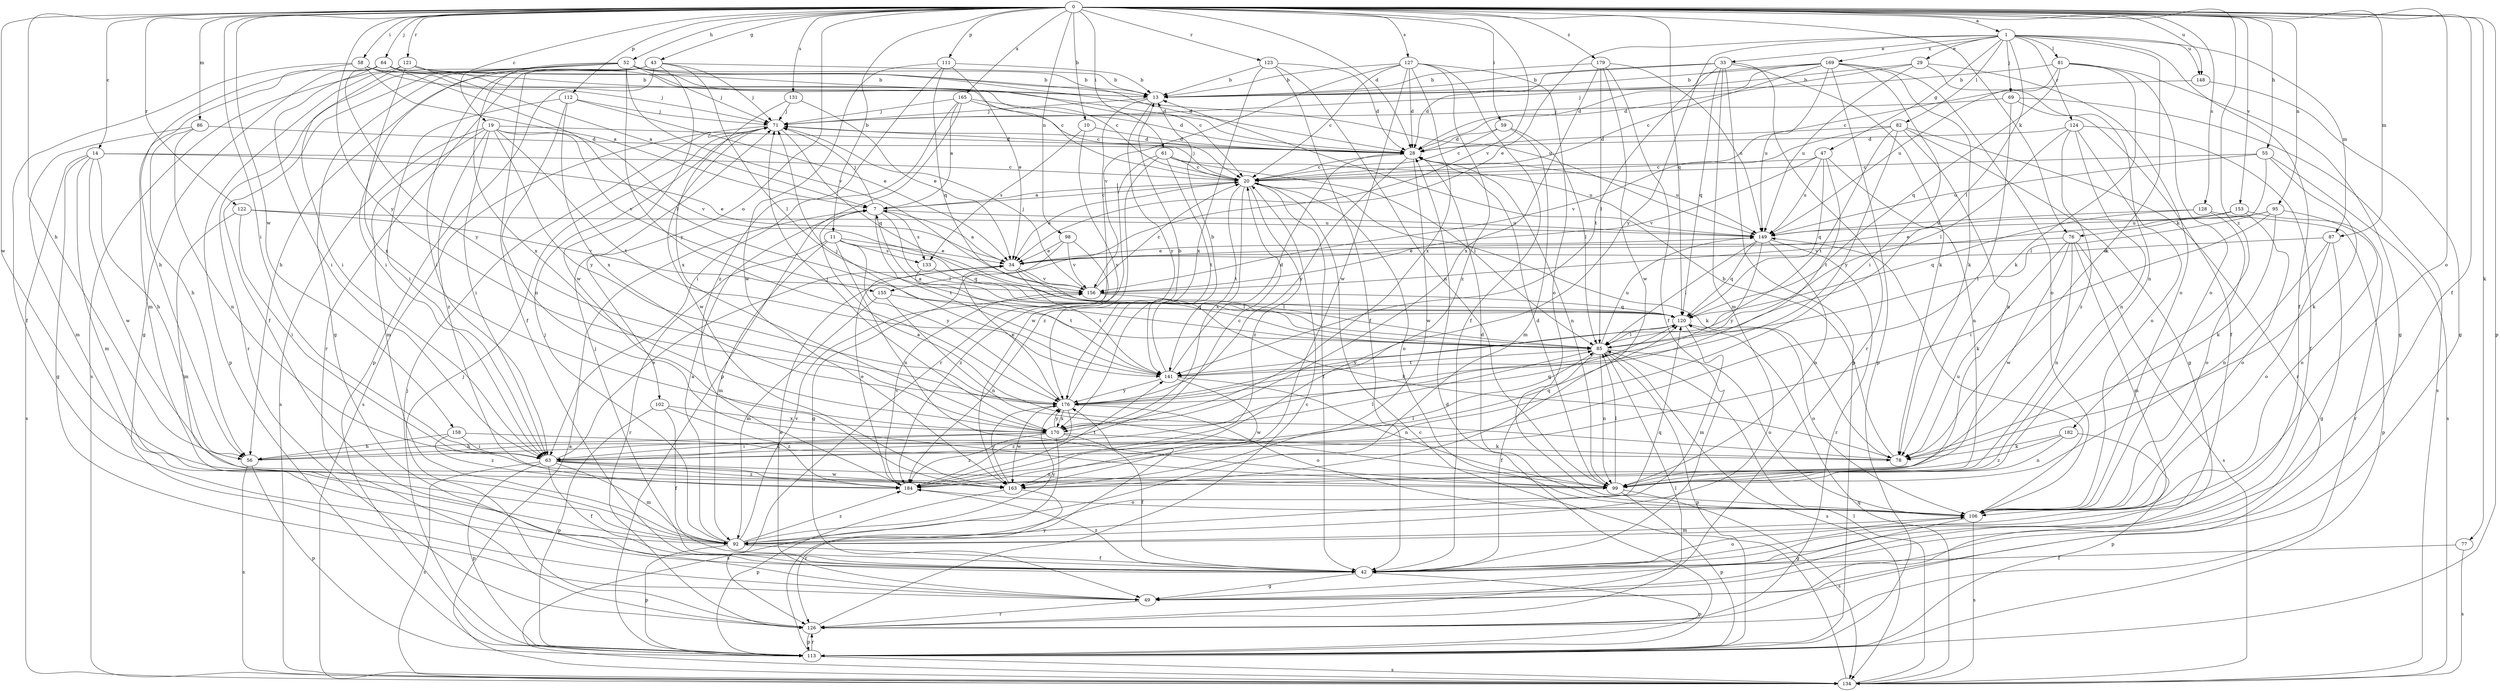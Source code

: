strict digraph  {
0;
1;
7;
10;
11;
13;
14;
19;
20;
28;
29;
33;
34;
42;
43;
47;
49;
52;
55;
56;
58;
59;
61;
63;
64;
69;
71;
76;
77;
78;
81;
82;
85;
86;
87;
92;
95;
98;
99;
102;
106;
111;
112;
113;
120;
121;
122;
123;
124;
126;
127;
128;
131;
133;
134;
141;
148;
149;
153;
155;
156;
158;
163;
165;
169;
170;
176;
179;
182;
184;
0 -> 1  [label=a];
0 -> 10  [label=b];
0 -> 11  [label=b];
0 -> 14  [label=c];
0 -> 19  [label=c];
0 -> 28  [label=d];
0 -> 42  [label=f];
0 -> 43  [label=g];
0 -> 52  [label=h];
0 -> 55  [label=h];
0 -> 56  [label=h];
0 -> 58  [label=i];
0 -> 59  [label=i];
0 -> 61  [label=i];
0 -> 63  [label=i];
0 -> 64  [label=j];
0 -> 76  [label=k];
0 -> 77  [label=k];
0 -> 86  [label=m];
0 -> 87  [label=m];
0 -> 95  [label=n];
0 -> 98  [label=n];
0 -> 102  [label=o];
0 -> 106  [label=o];
0 -> 111  [label=p];
0 -> 112  [label=p];
0 -> 113  [label=p];
0 -> 120  [label=q];
0 -> 121  [label=r];
0 -> 122  [label=r];
0 -> 123  [label=r];
0 -> 127  [label=s];
0 -> 128  [label=s];
0 -> 131  [label=s];
0 -> 148  [label=u];
0 -> 153  [label=v];
0 -> 155  [label=v];
0 -> 158  [label=w];
0 -> 163  [label=w];
0 -> 165  [label=x];
0 -> 176  [label=y];
0 -> 179  [label=z];
0 -> 182  [label=z];
1 -> 29  [label=e];
1 -> 33  [label=e];
1 -> 34  [label=e];
1 -> 42  [label=f];
1 -> 47  [label=g];
1 -> 69  [label=j];
1 -> 78  [label=k];
1 -> 81  [label=l];
1 -> 82  [label=l];
1 -> 85  [label=l];
1 -> 87  [label=m];
1 -> 124  [label=r];
1 -> 148  [label=u];
1 -> 169  [label=x];
1 -> 176  [label=y];
7 -> 20  [label=c];
7 -> 71  [label=j];
7 -> 85  [label=l];
7 -> 133  [label=s];
7 -> 141  [label=t];
7 -> 149  [label=u];
10 -> 28  [label=d];
10 -> 133  [label=s];
10 -> 176  [label=y];
11 -> 34  [label=e];
11 -> 92  [label=m];
11 -> 99  [label=n];
11 -> 120  [label=q];
11 -> 126  [label=r];
11 -> 133  [label=s];
11 -> 176  [label=y];
13 -> 71  [label=j];
13 -> 126  [label=r];
13 -> 176  [label=y];
14 -> 20  [label=c];
14 -> 34  [label=e];
14 -> 49  [label=g];
14 -> 56  [label=h];
14 -> 92  [label=m];
14 -> 134  [label=s];
14 -> 163  [label=w];
19 -> 28  [label=d];
19 -> 63  [label=i];
19 -> 92  [label=m];
19 -> 134  [label=s];
19 -> 141  [label=t];
19 -> 155  [label=v];
19 -> 156  [label=v];
19 -> 176  [label=y];
19 -> 184  [label=z];
20 -> 7  [label=a];
20 -> 34  [label=e];
20 -> 42  [label=f];
20 -> 71  [label=j];
20 -> 78  [label=k];
20 -> 106  [label=o];
20 -> 141  [label=t];
20 -> 170  [label=x];
20 -> 184  [label=z];
28 -> 20  [label=c];
28 -> 99  [label=n];
28 -> 149  [label=u];
28 -> 163  [label=w];
28 -> 176  [label=y];
29 -> 13  [label=b];
29 -> 28  [label=d];
29 -> 99  [label=n];
29 -> 106  [label=o];
29 -> 149  [label=u];
33 -> 13  [label=b];
33 -> 28  [label=d];
33 -> 78  [label=k];
33 -> 92  [label=m];
33 -> 113  [label=p];
33 -> 120  [label=q];
33 -> 126  [label=r];
33 -> 141  [label=t];
34 -> 7  [label=a];
34 -> 85  [label=l];
34 -> 141  [label=t];
34 -> 156  [label=v];
42 -> 49  [label=g];
42 -> 71  [label=j];
42 -> 106  [label=o];
42 -> 113  [label=p];
42 -> 184  [label=z];
43 -> 13  [label=b];
43 -> 42  [label=f];
43 -> 56  [label=h];
43 -> 63  [label=i];
43 -> 71  [label=j];
43 -> 85  [label=l];
43 -> 113  [label=p];
43 -> 126  [label=r];
43 -> 163  [label=w];
47 -> 20  [label=c];
47 -> 99  [label=n];
47 -> 120  [label=q];
47 -> 141  [label=t];
47 -> 149  [label=u];
47 -> 156  [label=v];
49 -> 34  [label=e];
49 -> 126  [label=r];
52 -> 13  [label=b];
52 -> 20  [label=c];
52 -> 28  [label=d];
52 -> 42  [label=f];
52 -> 49  [label=g];
52 -> 63  [label=i];
52 -> 71  [label=j];
52 -> 113  [label=p];
52 -> 126  [label=r];
52 -> 149  [label=u];
52 -> 156  [label=v];
52 -> 170  [label=x];
52 -> 176  [label=y];
55 -> 20  [label=c];
55 -> 78  [label=k];
55 -> 85  [label=l];
55 -> 134  [label=s];
55 -> 149  [label=u];
56 -> 20  [label=c];
56 -> 113  [label=p];
56 -> 120  [label=q];
56 -> 134  [label=s];
58 -> 7  [label=a];
58 -> 13  [label=b];
58 -> 20  [label=c];
58 -> 42  [label=f];
58 -> 56  [label=h];
58 -> 71  [label=j];
59 -> 20  [label=c];
59 -> 28  [label=d];
59 -> 85  [label=l];
59 -> 92  [label=m];
61 -> 20  [label=c];
61 -> 85  [label=l];
61 -> 141  [label=t];
61 -> 149  [label=u];
61 -> 163  [label=w];
61 -> 184  [label=z];
63 -> 34  [label=e];
63 -> 42  [label=f];
63 -> 85  [label=l];
63 -> 92  [label=m];
63 -> 99  [label=n];
63 -> 113  [label=p];
63 -> 134  [label=s];
63 -> 163  [label=w];
63 -> 184  [label=z];
64 -> 13  [label=b];
64 -> 20  [label=c];
64 -> 49  [label=g];
64 -> 63  [label=i];
64 -> 85  [label=l];
64 -> 92  [label=m];
64 -> 176  [label=y];
69 -> 42  [label=f];
69 -> 63  [label=i];
69 -> 71  [label=j];
69 -> 134  [label=s];
71 -> 28  [label=d];
71 -> 120  [label=q];
71 -> 134  [label=s];
71 -> 163  [label=w];
76 -> 34  [label=e];
76 -> 78  [label=k];
76 -> 92  [label=m];
76 -> 99  [label=n];
76 -> 134  [label=s];
76 -> 163  [label=w];
77 -> 42  [label=f];
77 -> 134  [label=s];
78 -> 7  [label=a];
78 -> 13  [label=b];
81 -> 13  [label=b];
81 -> 49  [label=g];
81 -> 78  [label=k];
81 -> 106  [label=o];
81 -> 120  [label=q];
81 -> 149  [label=u];
82 -> 28  [label=d];
82 -> 49  [label=g];
82 -> 99  [label=n];
82 -> 126  [label=r];
82 -> 141  [label=t];
82 -> 156  [label=v];
82 -> 176  [label=y];
85 -> 7  [label=a];
85 -> 42  [label=f];
85 -> 99  [label=n];
85 -> 106  [label=o];
85 -> 113  [label=p];
85 -> 134  [label=s];
85 -> 141  [label=t];
85 -> 149  [label=u];
86 -> 28  [label=d];
86 -> 56  [label=h];
86 -> 92  [label=m];
86 -> 99  [label=n];
87 -> 34  [label=e];
87 -> 49  [label=g];
87 -> 99  [label=n];
87 -> 106  [label=o];
92 -> 7  [label=a];
92 -> 42  [label=f];
92 -> 71  [label=j];
92 -> 113  [label=p];
92 -> 120  [label=q];
92 -> 156  [label=v];
92 -> 176  [label=y];
92 -> 184  [label=z];
95 -> 63  [label=i];
95 -> 78  [label=k];
95 -> 106  [label=o];
95 -> 149  [label=u];
95 -> 156  [label=v];
98 -> 34  [label=e];
98 -> 49  [label=g];
98 -> 156  [label=v];
98 -> 184  [label=z];
99 -> 28  [label=d];
99 -> 85  [label=l];
99 -> 113  [label=p];
99 -> 134  [label=s];
102 -> 42  [label=f];
102 -> 113  [label=p];
102 -> 170  [label=x];
102 -> 184  [label=z];
106 -> 28  [label=d];
106 -> 49  [label=g];
106 -> 92  [label=m];
106 -> 134  [label=s];
106 -> 149  [label=u];
111 -> 13  [label=b];
111 -> 34  [label=e];
111 -> 120  [label=q];
111 -> 163  [label=w];
111 -> 184  [label=z];
112 -> 34  [label=e];
112 -> 63  [label=i];
112 -> 71  [label=j];
112 -> 99  [label=n];
112 -> 170  [label=x];
113 -> 28  [label=d];
113 -> 71  [label=j];
113 -> 126  [label=r];
113 -> 134  [label=s];
113 -> 176  [label=y];
120 -> 85  [label=l];
120 -> 92  [label=m];
120 -> 106  [label=o];
120 -> 176  [label=y];
121 -> 7  [label=a];
121 -> 13  [label=b];
121 -> 28  [label=d];
121 -> 63  [label=i];
121 -> 134  [label=s];
121 -> 170  [label=x];
122 -> 63  [label=i];
122 -> 92  [label=m];
122 -> 149  [label=u];
122 -> 156  [label=v];
123 -> 13  [label=b];
123 -> 28  [label=d];
123 -> 42  [label=f];
123 -> 99  [label=n];
123 -> 170  [label=x];
124 -> 28  [label=d];
124 -> 42  [label=f];
124 -> 85  [label=l];
124 -> 99  [label=n];
124 -> 106  [label=o];
124 -> 184  [label=z];
126 -> 20  [label=c];
126 -> 71  [label=j];
126 -> 85  [label=l];
126 -> 113  [label=p];
127 -> 13  [label=b];
127 -> 20  [label=c];
127 -> 28  [label=d];
127 -> 42  [label=f];
127 -> 106  [label=o];
127 -> 156  [label=v];
127 -> 163  [label=w];
127 -> 170  [label=x];
127 -> 184  [label=z];
128 -> 106  [label=o];
128 -> 113  [label=p];
128 -> 120  [label=q];
128 -> 149  [label=u];
131 -> 34  [label=e];
131 -> 71  [label=j];
131 -> 170  [label=x];
133 -> 85  [label=l];
133 -> 141  [label=t];
134 -> 7  [label=a];
134 -> 20  [label=c];
134 -> 85  [label=l];
134 -> 120  [label=q];
141 -> 13  [label=b];
141 -> 28  [label=d];
141 -> 71  [label=j];
141 -> 99  [label=n];
141 -> 163  [label=w];
141 -> 176  [label=y];
148 -> 20  [label=c];
148 -> 49  [label=g];
149 -> 34  [label=e];
149 -> 85  [label=l];
149 -> 99  [label=n];
149 -> 120  [label=q];
149 -> 126  [label=r];
149 -> 176  [label=y];
153 -> 34  [label=e];
153 -> 106  [label=o];
153 -> 126  [label=r];
153 -> 76  [label=k];
155 -> 92  [label=m];
155 -> 99  [label=n];
155 -> 120  [label=q];
156 -> 20  [label=c];
156 -> 71  [label=j];
156 -> 78  [label=k];
156 -> 120  [label=q];
158 -> 56  [label=h];
158 -> 63  [label=i];
158 -> 78  [label=k];
158 -> 184  [label=z];
163 -> 113  [label=p];
163 -> 126  [label=r];
163 -> 176  [label=y];
165 -> 7  [label=a];
165 -> 20  [label=c];
165 -> 28  [label=d];
165 -> 63  [label=i];
165 -> 71  [label=j];
165 -> 113  [label=p];
169 -> 13  [label=b];
169 -> 20  [label=c];
169 -> 28  [label=d];
169 -> 63  [label=i];
169 -> 71  [label=j];
169 -> 78  [label=k];
169 -> 106  [label=o];
169 -> 113  [label=p];
169 -> 149  [label=u];
170 -> 42  [label=f];
170 -> 56  [label=h];
170 -> 63  [label=i];
170 -> 71  [label=j];
170 -> 78  [label=k];
170 -> 120  [label=q];
170 -> 134  [label=s];
170 -> 176  [label=y];
170 -> 184  [label=z];
176 -> 13  [label=b];
176 -> 34  [label=e];
176 -> 106  [label=o];
176 -> 163  [label=w];
176 -> 170  [label=x];
176 -> 184  [label=z];
179 -> 13  [label=b];
179 -> 42  [label=f];
179 -> 85  [label=l];
179 -> 149  [label=u];
179 -> 163  [label=w];
179 -> 170  [label=x];
182 -> 78  [label=k];
182 -> 99  [label=n];
182 -> 113  [label=p];
182 -> 184  [label=z];
184 -> 34  [label=e];
184 -> 85  [label=l];
184 -> 106  [label=o];
184 -> 141  [label=t];
184 -> 156  [label=v];
}
